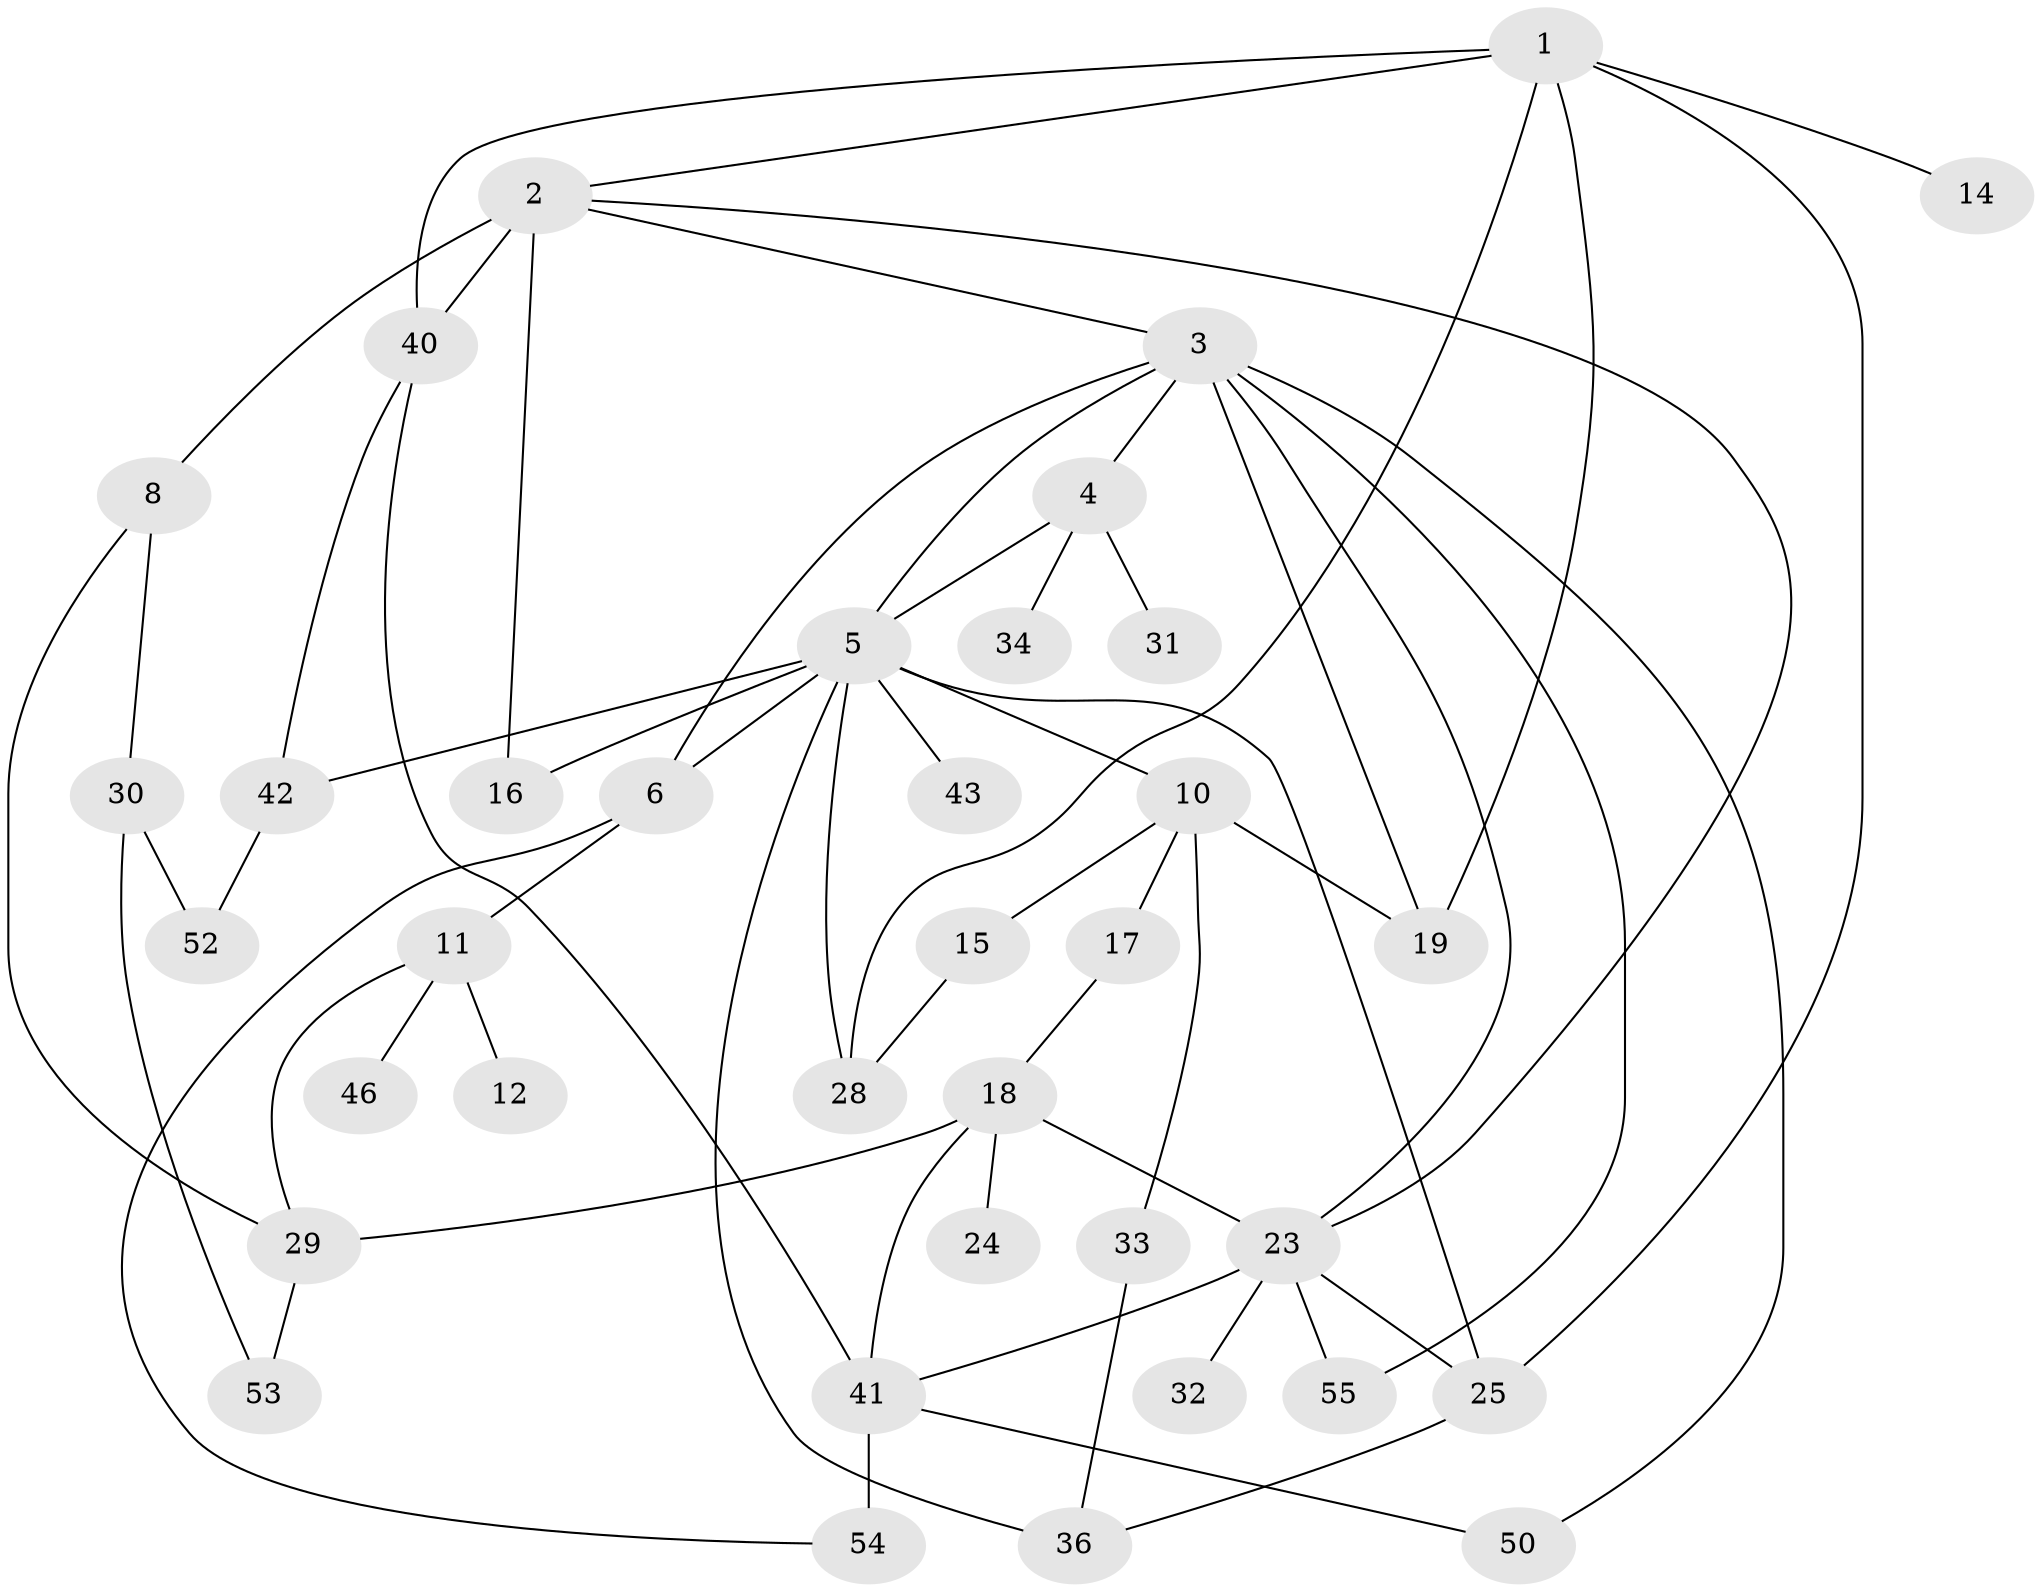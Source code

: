 // original degree distribution, {7: 0.03508771929824561, 5: 0.07017543859649122, 2: 0.2807017543859649, 9: 0.017543859649122806, 4: 0.12280701754385964, 3: 0.21052631578947367, 1: 0.22807017543859648, 8: 0.017543859649122806, 6: 0.017543859649122806}
// Generated by graph-tools (version 1.1) at 2025/10/02/27/25 16:10:52]
// undirected, 37 vertices, 60 edges
graph export_dot {
graph [start="1"]
  node [color=gray90,style=filled];
  1 [super="+13"];
  2 [super="+7"];
  3 [super="+20"];
  4 [super="+27"];
  5 [super="+9"];
  6;
  8 [super="+44"];
  10 [super="+22"];
  11 [super="+35"];
  12;
  14;
  15;
  16 [super="+45"];
  17;
  18 [super="+21"];
  19;
  23 [super="+26"];
  24;
  25 [super="+37"];
  28 [super="+39"];
  29 [super="+48"];
  30 [super="+38"];
  31;
  32;
  33;
  34;
  36 [super="+49"];
  40 [super="+51"];
  41 [super="+47"];
  42 [super="+57"];
  43;
  46;
  50;
  52;
  53;
  54 [super="+56"];
  55;
  1 -- 2;
  1 -- 14;
  1 -- 28;
  1 -- 40 [weight=2];
  1 -- 19;
  1 -- 25;
  2 -- 3;
  2 -- 16;
  2 -- 40;
  2 -- 23;
  2 -- 8 [weight=2];
  3 -- 4;
  3 -- 5;
  3 -- 6;
  3 -- 50;
  3 -- 19;
  3 -- 23;
  3 -- 55;
  4 -- 34;
  4 -- 5;
  4 -- 31;
  5 -- 10;
  5 -- 36;
  5 -- 42;
  5 -- 43;
  5 -- 6;
  5 -- 28;
  5 -- 16;
  5 -- 25;
  6 -- 11;
  6 -- 54;
  8 -- 30;
  8 -- 29;
  10 -- 15;
  10 -- 17;
  10 -- 33;
  10 -- 19;
  11 -- 12;
  11 -- 46;
  11 -- 29;
  15 -- 28;
  17 -- 18;
  18 -- 23;
  18 -- 24;
  18 -- 41;
  18 -- 29;
  23 -- 32;
  23 -- 55;
  23 -- 41;
  23 -- 25;
  25 -- 36;
  29 -- 53;
  30 -- 53;
  30 -- 52;
  33 -- 36;
  40 -- 41;
  40 -- 42;
  41 -- 50;
  41 -- 54 [weight=2];
  42 -- 52;
}
